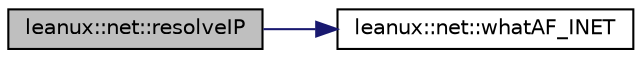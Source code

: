 digraph "leanux::net::resolveIP"
{
 // LATEX_PDF_SIZE
  bgcolor="transparent";
  edge [fontname="Helvetica",fontsize="10",labelfontname="Helvetica",labelfontsize="10"];
  node [fontname="Helvetica",fontsize="10",shape=record];
  rankdir="LR";
  Node1 [label="leanux::net::resolveIP",height=0.2,width=0.4,color="black", fillcolor="grey75", style="filled", fontcolor="black",tooltip="Try to resolve an IPv4 or IPv6 address."];
  Node1 -> Node2 [color="midnightblue",fontsize="10",style="solid",fontname="Helvetica"];
  Node2 [label="leanux::net::whatAF_INET",height=0.2,width=0.4,color="black",URL="$namespaceleanux_1_1net.html#a4d819c0ea81827dfcdb02363905d94e9",tooltip="Determine the type of IP address."];
}
